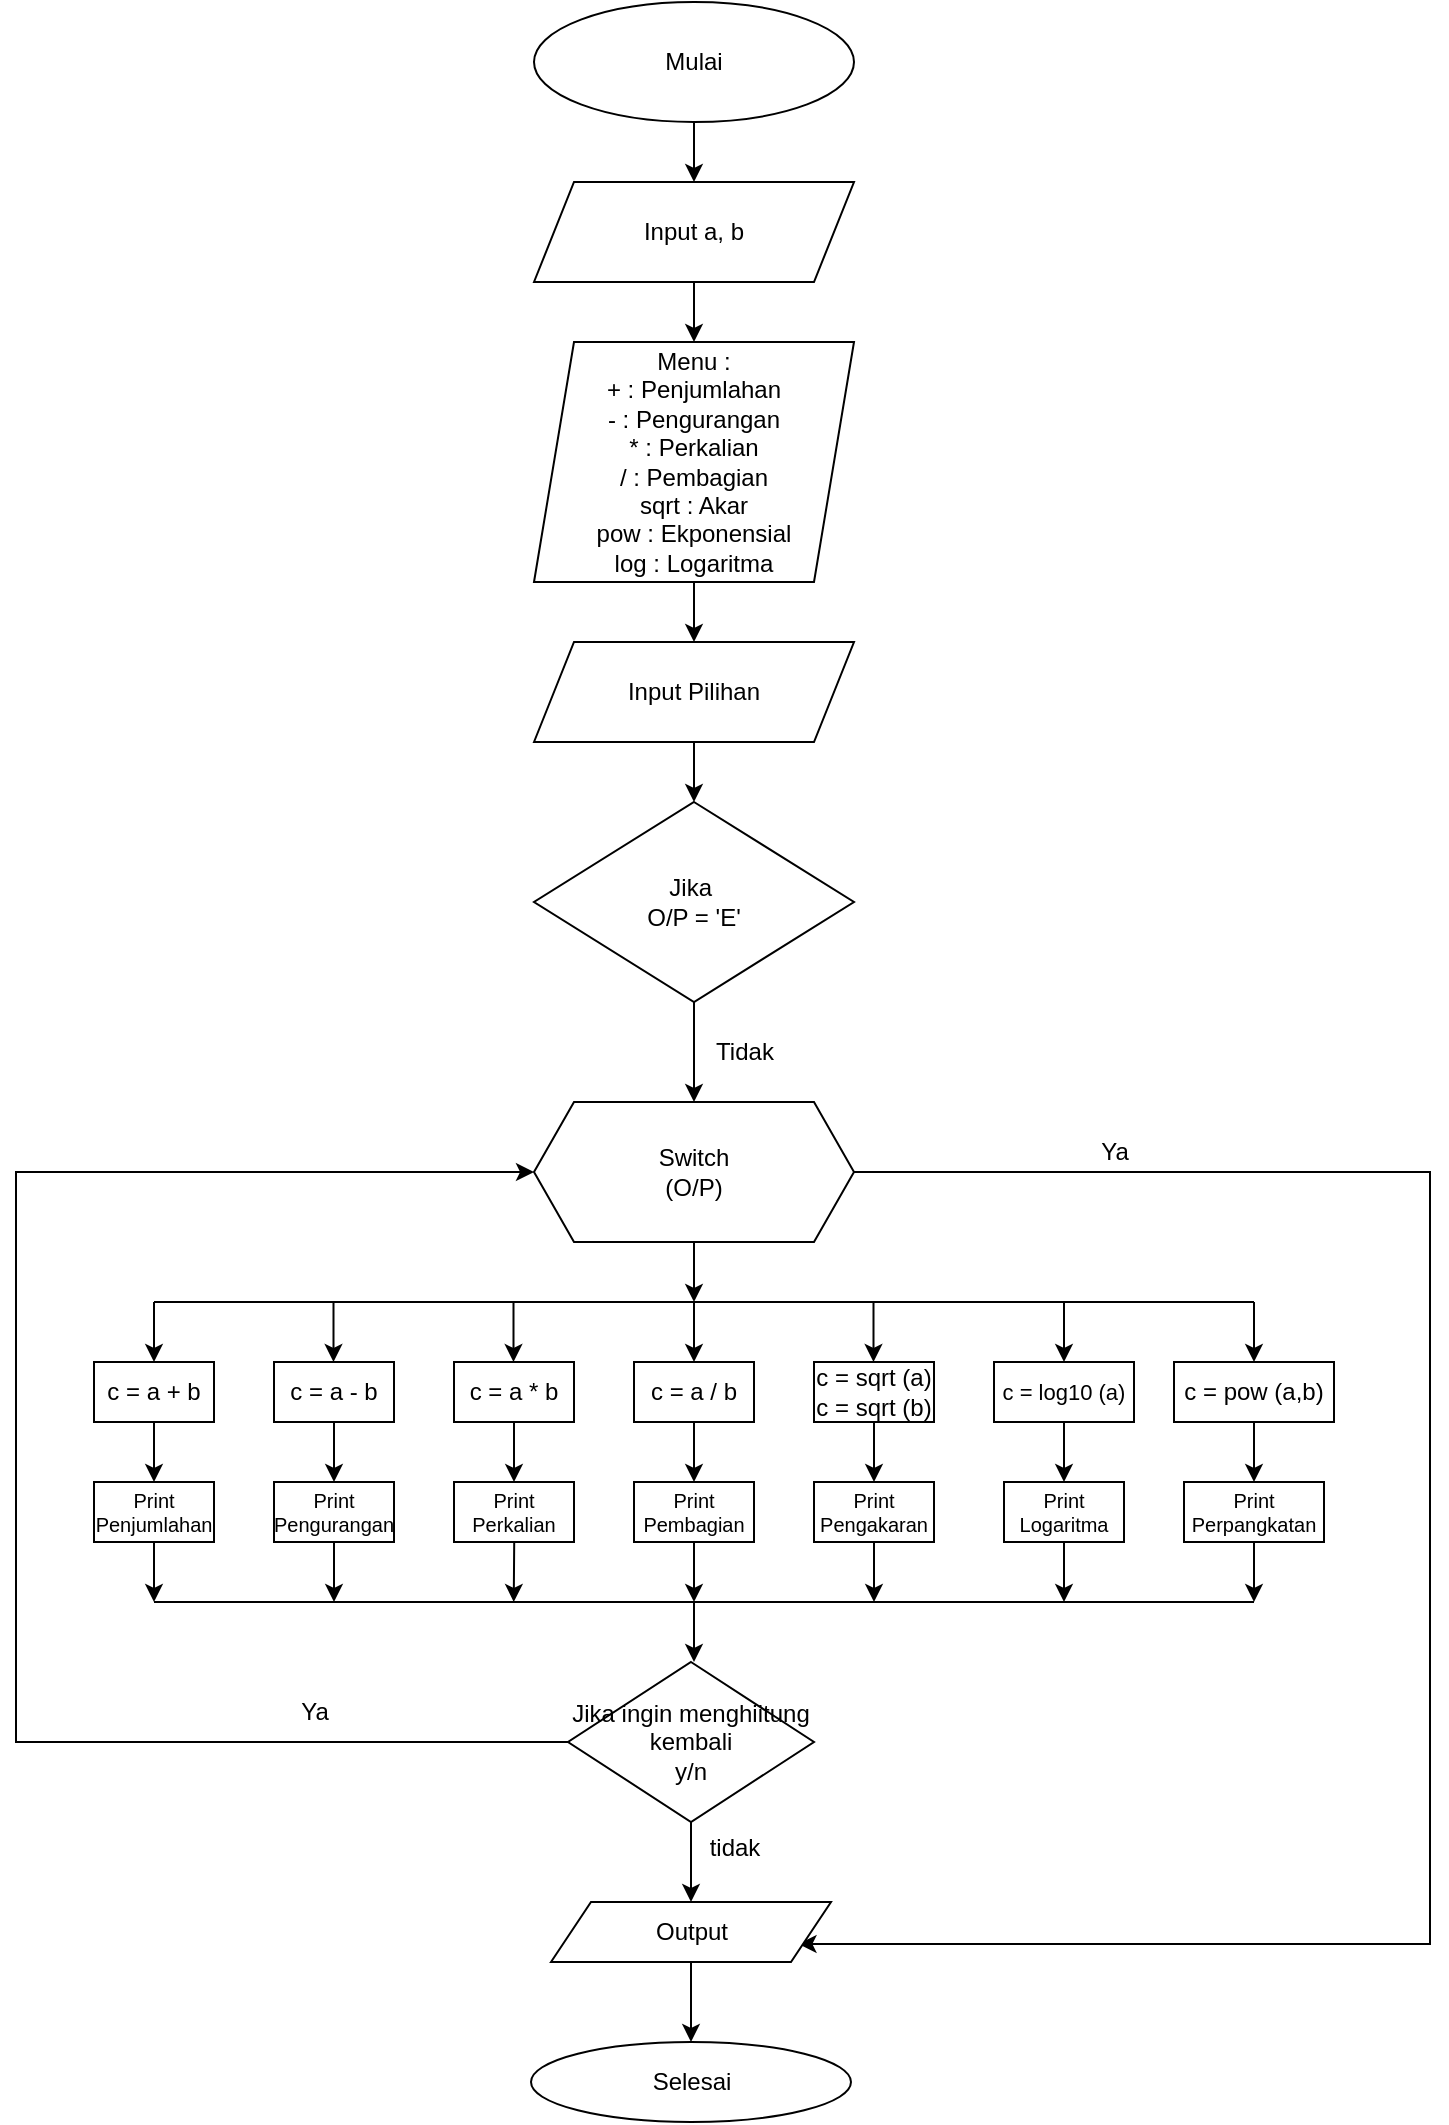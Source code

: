 <mxfile version="24.7.17">
  <diagram id="C5RBs43oDa-KdzZeNtuy" name="Page-1">
    <mxGraphModel dx="786" dy="455" grid="1" gridSize="10" guides="1" tooltips="1" connect="1" arrows="1" fold="1" page="1" pageScale="1" pageWidth="827" pageHeight="1169" math="0" shadow="0">
      <root>
        <mxCell id="WIyWlLk6GJQsqaUBKTNV-0" />
        <mxCell id="WIyWlLk6GJQsqaUBKTNV-1" parent="WIyWlLk6GJQsqaUBKTNV-0" />
        <mxCell id="uZs7k4-zoeYezZEtZpp2-1" value="Mulai" style="ellipse;whiteSpace=wrap;html=1;labelBackgroundColor=none;" parent="WIyWlLk6GJQsqaUBKTNV-1" vertex="1">
          <mxGeometry x="320" y="90" width="160" height="60" as="geometry" />
        </mxCell>
        <mxCell id="uZs7k4-zoeYezZEtZpp2-2" value="" style="endArrow=classic;html=1;rounded=0;exitX=0.5;exitY=1;exitDx=0;exitDy=0;entryX=0.5;entryY=0;entryDx=0;entryDy=0;labelBackgroundColor=none;fontColor=default;" parent="WIyWlLk6GJQsqaUBKTNV-1" source="uZs7k4-zoeYezZEtZpp2-1" target="uZs7k4-zoeYezZEtZpp2-3" edge="1">
          <mxGeometry width="50" height="50" relative="1" as="geometry">
            <mxPoint x="380" y="410" as="sourcePoint" />
            <mxPoint x="360" y="100" as="targetPoint" />
          </mxGeometry>
        </mxCell>
        <mxCell id="uZs7k4-zoeYezZEtZpp2-3" value="Input a, b" style="shape=parallelogram;perimeter=parallelogramPerimeter;whiteSpace=wrap;html=1;fixedSize=1;labelBackgroundColor=none;" parent="WIyWlLk6GJQsqaUBKTNV-1" vertex="1">
          <mxGeometry x="320" y="180" width="160" height="50" as="geometry" />
        </mxCell>
        <mxCell id="uZs7k4-zoeYezZEtZpp2-5" value="" style="endArrow=classic;html=1;rounded=0;exitX=0.5;exitY=1;exitDx=0;exitDy=0;entryX=0.5;entryY=0;entryDx=0;entryDy=0;labelBackgroundColor=none;fontColor=default;" parent="WIyWlLk6GJQsqaUBKTNV-1" source="uZs7k4-zoeYezZEtZpp2-3" target="uZs7k4-zoeYezZEtZpp2-6" edge="1">
          <mxGeometry width="50" height="50" relative="1" as="geometry">
            <mxPoint x="380" y="110" as="sourcePoint" />
            <mxPoint x="360" y="200" as="targetPoint" />
          </mxGeometry>
        </mxCell>
        <mxCell id="uZs7k4-zoeYezZEtZpp2-8" style="edgeStyle=orthogonalEdgeStyle;rounded=0;orthogonalLoop=1;jettySize=auto;html=1;exitX=0.5;exitY=1;exitDx=0;exitDy=0;entryX=0.5;entryY=0;entryDx=0;entryDy=0;labelBackgroundColor=none;fontColor=default;" parent="WIyWlLk6GJQsqaUBKTNV-1" source="uZs7k4-zoeYezZEtZpp2-6" target="uZs7k4-zoeYezZEtZpp2-9" edge="1">
          <mxGeometry relative="1" as="geometry">
            <mxPoint x="360" y="380" as="targetPoint" />
          </mxGeometry>
        </mxCell>
        <mxCell id="uZs7k4-zoeYezZEtZpp2-6" value="Menu :&lt;div&gt;+ : Penjumlahan&lt;/div&gt;&lt;div&gt;- : Pengurangan&lt;/div&gt;&lt;div&gt;* : Perkalian&lt;/div&gt;&lt;div&gt;/ : Pembagian&lt;/div&gt;&lt;div&gt;sqrt : Akar&lt;/div&gt;&lt;div&gt;pow : Ekponensial&lt;/div&gt;&lt;div&gt;log : Logaritma&lt;/div&gt;" style="shape=parallelogram;perimeter=parallelogramPerimeter;whiteSpace=wrap;html=1;fixedSize=1;align=center;labelBackgroundColor=none;" parent="WIyWlLk6GJQsqaUBKTNV-1" vertex="1">
          <mxGeometry x="320" y="260" width="160" height="120" as="geometry" />
        </mxCell>
        <mxCell id="uZs7k4-zoeYezZEtZpp2-11" style="edgeStyle=orthogonalEdgeStyle;rounded=0;orthogonalLoop=1;jettySize=auto;html=1;entryX=0.5;entryY=0;entryDx=0;entryDy=0;labelBackgroundColor=none;fontColor=default;" parent="WIyWlLk6GJQsqaUBKTNV-1" source="uZs7k4-zoeYezZEtZpp2-9" target="uZs7k4-zoeYezZEtZpp2-14" edge="1">
          <mxGeometry relative="1" as="geometry">
            <mxPoint x="360" y="450" as="targetPoint" />
            <Array as="points">
              <mxPoint x="400" y="440" />
              <mxPoint x="400" y="440" />
            </Array>
          </mxGeometry>
        </mxCell>
        <mxCell id="uZs7k4-zoeYezZEtZpp2-9" value="Input Pilihan" style="shape=parallelogram;perimeter=parallelogramPerimeter;whiteSpace=wrap;html=1;fixedSize=1;labelBackgroundColor=none;" parent="WIyWlLk6GJQsqaUBKTNV-1" vertex="1">
          <mxGeometry x="320" y="410" width="160" height="50" as="geometry" />
        </mxCell>
        <mxCell id="uZs7k4-zoeYezZEtZpp2-19" style="edgeStyle=orthogonalEdgeStyle;rounded=0;orthogonalLoop=1;jettySize=auto;html=1;entryX=1;entryY=0.75;entryDx=0;entryDy=0;labelBackgroundColor=none;fontColor=default;exitX=1;exitY=0.5;exitDx=0;exitDy=0;" parent="WIyWlLk6GJQsqaUBKTNV-1" edge="1">
          <mxGeometry relative="1" as="geometry">
            <mxPoint x="452.25" y="1061" as="targetPoint" />
            <mxPoint x="477.75" y="675" as="sourcePoint" />
            <Array as="points">
              <mxPoint x="768" y="675" />
              <mxPoint x="768" y="1061" />
            </Array>
          </mxGeometry>
        </mxCell>
        <mxCell id="WVA-J4DJsALZK4xITIVb-6" style="edgeStyle=orthogonalEdgeStyle;rounded=0;orthogonalLoop=1;jettySize=auto;html=1;entryX=0.5;entryY=0;entryDx=0;entryDy=0;" parent="WIyWlLk6GJQsqaUBKTNV-1" source="uZs7k4-zoeYezZEtZpp2-14" target="uZs7k4-zoeYezZEtZpp2-20" edge="1">
          <mxGeometry relative="1" as="geometry" />
        </mxCell>
        <mxCell id="uZs7k4-zoeYezZEtZpp2-14" value="Jika&amp;nbsp;&lt;div&gt;O/P = &#39;E&#39;&lt;/div&gt;" style="rhombus;whiteSpace=wrap;html=1;labelBackgroundColor=none;" parent="WIyWlLk6GJQsqaUBKTNV-1" vertex="1">
          <mxGeometry x="320" y="490" width="160" height="100" as="geometry" />
        </mxCell>
        <mxCell id="uZs7k4-zoeYezZEtZpp2-22" style="edgeStyle=orthogonalEdgeStyle;rounded=0;orthogonalLoop=1;jettySize=auto;html=1;labelBackgroundColor=none;fontColor=default;" parent="WIyWlLk6GJQsqaUBKTNV-1" source="uZs7k4-zoeYezZEtZpp2-20" edge="1">
          <mxGeometry relative="1" as="geometry">
            <mxPoint x="400" y="740" as="targetPoint" />
            <Array as="points">
              <mxPoint x="400" y="700" />
              <mxPoint x="400" y="700" />
            </Array>
          </mxGeometry>
        </mxCell>
        <mxCell id="uZs7k4-zoeYezZEtZpp2-20" value="Switch&lt;div&gt;(O/P)&lt;/div&gt;" style="shape=hexagon;perimeter=hexagonPerimeter2;whiteSpace=wrap;html=1;fixedSize=1;labelBackgroundColor=none;" parent="WIyWlLk6GJQsqaUBKTNV-1" vertex="1">
          <mxGeometry x="320" y="640" width="160" height="70" as="geometry" />
        </mxCell>
        <mxCell id="uZs7k4-zoeYezZEtZpp2-21" value="Ya" style="text;html=1;align=center;verticalAlign=middle;resizable=0;points=[];autosize=1;strokeColor=none;fillColor=none;labelBackgroundColor=none;" parent="WIyWlLk6GJQsqaUBKTNV-1" vertex="1">
          <mxGeometry x="590" y="650" width="40" height="30" as="geometry" />
        </mxCell>
        <mxCell id="uZs7k4-zoeYezZEtZpp2-23" value="" style="endArrow=none;html=1;rounded=0;labelBackgroundColor=none;fontColor=default;" parent="WIyWlLk6GJQsqaUBKTNV-1" edge="1">
          <mxGeometry width="50" height="50" relative="1" as="geometry">
            <mxPoint x="130" y="740" as="sourcePoint" />
            <mxPoint x="680" y="740" as="targetPoint" />
            <Array as="points">
              <mxPoint x="422.5" y="740" />
            </Array>
          </mxGeometry>
        </mxCell>
        <mxCell id="uZs7k4-zoeYezZEtZpp2-26" style="edgeStyle=orthogonalEdgeStyle;rounded=0;orthogonalLoop=1;jettySize=auto;html=1;labelBackgroundColor=none;fontColor=default;entryX=0.5;entryY=0;entryDx=0;entryDy=0;" parent="WIyWlLk6GJQsqaUBKTNV-1" source="uZs7k4-zoeYezZEtZpp2-25" target="uZs7k4-zoeYezZEtZpp2-27" edge="1">
          <mxGeometry relative="1" as="geometry">
            <mxPoint x="90" y="790" as="targetPoint" />
            <Array as="points">
              <mxPoint x="130" y="790" />
              <mxPoint x="130" y="790" />
            </Array>
          </mxGeometry>
        </mxCell>
        <mxCell id="uZs7k4-zoeYezZEtZpp2-25" value="c = a + b" style="rounded=0;whiteSpace=wrap;html=1;labelBackgroundColor=none;" parent="WIyWlLk6GJQsqaUBKTNV-1" vertex="1">
          <mxGeometry x="100" y="770" width="60" height="30" as="geometry" />
        </mxCell>
        <mxCell id="WVA-J4DJsALZK4xITIVb-22" style="edgeStyle=orthogonalEdgeStyle;rounded=0;orthogonalLoop=1;jettySize=auto;html=1;" parent="WIyWlLk6GJQsqaUBKTNV-1" source="uZs7k4-zoeYezZEtZpp2-27" edge="1">
          <mxGeometry relative="1" as="geometry">
            <mxPoint x="130" y="890" as="targetPoint" />
          </mxGeometry>
        </mxCell>
        <mxCell id="uZs7k4-zoeYezZEtZpp2-27" value="Print Penjumlahan" style="rounded=0;whiteSpace=wrap;html=1;labelBackgroundColor=none;fontSize=10;" parent="WIyWlLk6GJQsqaUBKTNV-1" vertex="1">
          <mxGeometry x="100" y="830" width="60" height="30" as="geometry" />
        </mxCell>
        <mxCell id="uZs7k4-zoeYezZEtZpp2-28" value="" style="endArrow=classic;html=1;rounded=0;labelBackgroundColor=none;fontColor=default;" parent="WIyWlLk6GJQsqaUBKTNV-1" edge="1">
          <mxGeometry width="50" height="50" relative="1" as="geometry">
            <mxPoint x="219.75" y="740" as="sourcePoint" />
            <mxPoint x="219.75" y="770" as="targetPoint" />
            <Array as="points" />
          </mxGeometry>
        </mxCell>
        <mxCell id="uZs7k4-zoeYezZEtZpp2-41" style="edgeStyle=orthogonalEdgeStyle;rounded=0;orthogonalLoop=1;jettySize=auto;html=1;labelBackgroundColor=none;fontColor=default;entryX=0.5;entryY=0;entryDx=0;entryDy=0;" parent="WIyWlLk6GJQsqaUBKTNV-1" source="uZs7k4-zoeYezZEtZpp2-29" target="uZs7k4-zoeYezZEtZpp2-31" edge="1">
          <mxGeometry relative="1" as="geometry">
            <mxPoint x="190" y="790" as="targetPoint" />
            <Array as="points" />
          </mxGeometry>
        </mxCell>
        <mxCell id="uZs7k4-zoeYezZEtZpp2-29" value="c = a - b" style="rounded=0;whiteSpace=wrap;html=1;labelBackgroundColor=none;" parent="WIyWlLk6GJQsqaUBKTNV-1" vertex="1">
          <mxGeometry x="190" y="770" width="60" height="30" as="geometry" />
        </mxCell>
        <mxCell id="uZs7k4-zoeYezZEtZpp2-63" style="edgeStyle=orthogonalEdgeStyle;rounded=0;orthogonalLoop=1;jettySize=auto;html=1;labelBackgroundColor=none;fontColor=default;" parent="WIyWlLk6GJQsqaUBKTNV-1" source="uZs7k4-zoeYezZEtZpp2-31" edge="1">
          <mxGeometry relative="1" as="geometry">
            <mxPoint x="220" y="890" as="targetPoint" />
            <Array as="points">
              <mxPoint x="220" y="890" />
            </Array>
          </mxGeometry>
        </mxCell>
        <mxCell id="uZs7k4-zoeYezZEtZpp2-31" value="Print Pengurangan" style="rounded=0;whiteSpace=wrap;html=1;labelBackgroundColor=none;fontSize=10;" parent="WIyWlLk6GJQsqaUBKTNV-1" vertex="1">
          <mxGeometry x="190" y="830" width="60" height="30" as="geometry" />
        </mxCell>
        <mxCell id="uZs7k4-zoeYezZEtZpp2-64" style="edgeStyle=orthogonalEdgeStyle;rounded=0;orthogonalLoop=1;jettySize=auto;html=1;labelBackgroundColor=none;fontColor=default;" parent="WIyWlLk6GJQsqaUBKTNV-1" edge="1">
          <mxGeometry relative="1" as="geometry">
            <mxPoint x="309.87" y="890" as="targetPoint" />
            <mxPoint x="309.62" y="830" as="sourcePoint" />
          </mxGeometry>
        </mxCell>
        <mxCell id="uZs7k4-zoeYezZEtZpp2-33" value="Print Perkalian" style="rounded=0;whiteSpace=wrap;html=1;labelBackgroundColor=none;fontSize=10;" parent="WIyWlLk6GJQsqaUBKTNV-1" vertex="1">
          <mxGeometry x="280" y="830" width="60" height="30" as="geometry" />
        </mxCell>
        <mxCell id="WVA-J4DJsALZK4xITIVb-19" style="edgeStyle=orthogonalEdgeStyle;rounded=0;orthogonalLoop=1;jettySize=auto;html=1;" parent="WIyWlLk6GJQsqaUBKTNV-1" source="uZs7k4-zoeYezZEtZpp2-34" edge="1">
          <mxGeometry relative="1" as="geometry">
            <mxPoint x="400" y="890" as="targetPoint" />
          </mxGeometry>
        </mxCell>
        <mxCell id="uZs7k4-zoeYezZEtZpp2-34" value="Print Pembagian" style="rounded=0;whiteSpace=wrap;html=1;labelBackgroundColor=none;fontSize=10;" parent="WIyWlLk6GJQsqaUBKTNV-1" vertex="1">
          <mxGeometry x="370" y="830" width="60" height="30" as="geometry" />
        </mxCell>
        <mxCell id="uZs7k4-zoeYezZEtZpp2-68" style="edgeStyle=orthogonalEdgeStyle;rounded=0;orthogonalLoop=1;jettySize=auto;html=1;labelBackgroundColor=none;fontColor=default;" parent="WIyWlLk6GJQsqaUBKTNV-1" source="uZs7k4-zoeYezZEtZpp2-35" edge="1">
          <mxGeometry relative="1" as="geometry">
            <mxPoint x="490" y="890" as="targetPoint" />
            <Array as="points">
              <mxPoint x="490" y="890" />
            </Array>
          </mxGeometry>
        </mxCell>
        <mxCell id="uZs7k4-zoeYezZEtZpp2-35" value="Print Pengakaran" style="rounded=0;whiteSpace=wrap;html=1;labelBackgroundColor=none;fontSize=10;" parent="WIyWlLk6GJQsqaUBKTNV-1" vertex="1">
          <mxGeometry x="460" y="830" width="60" height="30" as="geometry" />
        </mxCell>
        <mxCell id="nadCc14khtV_Lzon9_Wh-5" style="edgeStyle=orthogonalEdgeStyle;rounded=0;orthogonalLoop=1;jettySize=auto;html=1;" parent="WIyWlLk6GJQsqaUBKTNV-1" source="uZs7k4-zoeYezZEtZpp2-36" edge="1">
          <mxGeometry relative="1" as="geometry">
            <mxPoint x="585" y="890" as="targetPoint" />
          </mxGeometry>
        </mxCell>
        <mxCell id="uZs7k4-zoeYezZEtZpp2-36" value="Print Logaritma" style="rounded=0;whiteSpace=wrap;html=1;labelBackgroundColor=none;fontSize=10;" parent="WIyWlLk6GJQsqaUBKTNV-1" vertex="1">
          <mxGeometry x="555" y="830" width="60" height="30" as="geometry" />
        </mxCell>
        <mxCell id="uZs7k4-zoeYezZEtZpp2-91" style="edgeStyle=orthogonalEdgeStyle;rounded=0;orthogonalLoop=1;jettySize=auto;html=1;entryX=0.5;entryY=0;entryDx=0;entryDy=0;" parent="WIyWlLk6GJQsqaUBKTNV-1" source="uZs7k4-zoeYezZEtZpp2-39" target="uZs7k4-zoeYezZEtZpp2-33" edge="1">
          <mxGeometry relative="1" as="geometry">
            <Array as="points">
              <mxPoint x="310" y="790" />
              <mxPoint x="310" y="790" />
            </Array>
          </mxGeometry>
        </mxCell>
        <mxCell id="uZs7k4-zoeYezZEtZpp2-39" value="c = a * b" style="rounded=0;whiteSpace=wrap;html=1;labelBackgroundColor=none;" parent="WIyWlLk6GJQsqaUBKTNV-1" vertex="1">
          <mxGeometry x="280" y="770" width="60" height="30" as="geometry" />
        </mxCell>
        <mxCell id="uZs7k4-zoeYezZEtZpp2-56" style="edgeStyle=orthogonalEdgeStyle;rounded=0;orthogonalLoop=1;jettySize=auto;html=1;entryX=0.5;entryY=0;entryDx=0;entryDy=0;labelBackgroundColor=none;fontColor=default;" parent="WIyWlLk6GJQsqaUBKTNV-1" source="uZs7k4-zoeYezZEtZpp2-43" target="uZs7k4-zoeYezZEtZpp2-34" edge="1">
          <mxGeometry relative="1" as="geometry" />
        </mxCell>
        <mxCell id="uZs7k4-zoeYezZEtZpp2-43" value="c = a / b" style="rounded=0;whiteSpace=wrap;html=1;labelBackgroundColor=none;" parent="WIyWlLk6GJQsqaUBKTNV-1" vertex="1">
          <mxGeometry x="370" y="770" width="60" height="30" as="geometry" />
        </mxCell>
        <mxCell id="uZs7k4-zoeYezZEtZpp2-57" style="edgeStyle=orthogonalEdgeStyle;rounded=0;orthogonalLoop=1;jettySize=auto;html=1;entryX=0.5;entryY=0;entryDx=0;entryDy=0;labelBackgroundColor=none;fontColor=default;" parent="WIyWlLk6GJQsqaUBKTNV-1" source="uZs7k4-zoeYezZEtZpp2-44" target="uZs7k4-zoeYezZEtZpp2-35" edge="1">
          <mxGeometry relative="1" as="geometry" />
        </mxCell>
        <mxCell id="uZs7k4-zoeYezZEtZpp2-44" value="c = sqrt (a)&lt;div&gt;c = sqrt (b)&lt;/div&gt;" style="rounded=0;whiteSpace=wrap;html=1;labelBackgroundColor=none;" parent="WIyWlLk6GJQsqaUBKTNV-1" vertex="1">
          <mxGeometry x="460" y="770" width="60" height="30" as="geometry" />
        </mxCell>
        <mxCell id="nadCc14khtV_Lzon9_Wh-4" style="edgeStyle=orthogonalEdgeStyle;rounded=0;orthogonalLoop=1;jettySize=auto;html=1;entryX=0.5;entryY=0;entryDx=0;entryDy=0;" parent="WIyWlLk6GJQsqaUBKTNV-1" source="uZs7k4-zoeYezZEtZpp2-45" target="uZs7k4-zoeYezZEtZpp2-36" edge="1">
          <mxGeometry relative="1" as="geometry" />
        </mxCell>
        <mxCell id="uZs7k4-zoeYezZEtZpp2-45" value="c = log10 (a)" style="rounded=0;whiteSpace=wrap;html=1;labelBackgroundColor=none;fontSize=11;" parent="WIyWlLk6GJQsqaUBKTNV-1" vertex="1">
          <mxGeometry x="550" y="770" width="70" height="30" as="geometry" />
        </mxCell>
        <mxCell id="WVA-J4DJsALZK4xITIVb-13" style="edgeStyle=orthogonalEdgeStyle;rounded=0;orthogonalLoop=1;jettySize=auto;html=1;entryX=0.5;entryY=0;entryDx=0;entryDy=0;" parent="WIyWlLk6GJQsqaUBKTNV-1" source="uZs7k4-zoeYezZEtZpp2-46" target="uZs7k4-zoeYezZEtZpp2-47" edge="1">
          <mxGeometry relative="1" as="geometry" />
        </mxCell>
        <mxCell id="uZs7k4-zoeYezZEtZpp2-46" value="c = pow (a,b)" style="rounded=0;whiteSpace=wrap;html=1;labelBackgroundColor=none;" parent="WIyWlLk6GJQsqaUBKTNV-1" vertex="1">
          <mxGeometry x="640" y="770" width="80" height="30" as="geometry" />
        </mxCell>
        <mxCell id="uZs7k4-zoeYezZEtZpp2-70" style="edgeStyle=orthogonalEdgeStyle;rounded=0;orthogonalLoop=1;jettySize=auto;html=1;labelBackgroundColor=none;fontColor=default;" parent="WIyWlLk6GJQsqaUBKTNV-1" source="uZs7k4-zoeYezZEtZpp2-47" edge="1">
          <mxGeometry relative="1" as="geometry">
            <mxPoint x="680" y="890" as="targetPoint" />
            <Array as="points">
              <mxPoint x="680" y="860" />
            </Array>
          </mxGeometry>
        </mxCell>
        <mxCell id="uZs7k4-zoeYezZEtZpp2-47" value="Print Perpangkatan" style="rounded=0;whiteSpace=wrap;html=1;labelBackgroundColor=none;fontSize=10;" parent="WIyWlLk6GJQsqaUBKTNV-1" vertex="1">
          <mxGeometry x="645" y="830" width="70" height="30" as="geometry" />
        </mxCell>
        <mxCell id="uZs7k4-zoeYezZEtZpp2-48" value="" style="endArrow=classic;html=1;rounded=0;labelBackgroundColor=none;fontColor=default;" parent="WIyWlLk6GJQsqaUBKTNV-1" edge="1">
          <mxGeometry width="50" height="50" relative="1" as="geometry">
            <mxPoint x="309.75" y="760" as="sourcePoint" />
            <mxPoint x="309.75" y="770" as="targetPoint" />
            <Array as="points">
              <mxPoint x="309.75" y="740" />
            </Array>
          </mxGeometry>
        </mxCell>
        <mxCell id="uZs7k4-zoeYezZEtZpp2-49" value="" style="endArrow=classic;html=1;rounded=0;labelBackgroundColor=none;fontColor=default;" parent="WIyWlLk6GJQsqaUBKTNV-1" edge="1">
          <mxGeometry width="50" height="50" relative="1" as="geometry">
            <mxPoint x="400" y="760" as="sourcePoint" />
            <mxPoint x="400" y="770" as="targetPoint" />
            <Array as="points">
              <mxPoint x="400" y="740" />
            </Array>
          </mxGeometry>
        </mxCell>
        <mxCell id="uZs7k4-zoeYezZEtZpp2-52" value="" style="endArrow=classic;html=1;rounded=0;labelBackgroundColor=none;fontColor=default;" parent="WIyWlLk6GJQsqaUBKTNV-1" edge="1">
          <mxGeometry width="50" height="50" relative="1" as="geometry">
            <mxPoint x="489.75" y="740" as="sourcePoint" />
            <mxPoint x="489.75" y="770" as="targetPoint" />
            <Array as="points">
              <mxPoint x="489.75" y="740" />
            </Array>
          </mxGeometry>
        </mxCell>
        <mxCell id="uZs7k4-zoeYezZEtZpp2-71" value="" style="endArrow=none;html=1;rounded=0;labelBackgroundColor=none;fontColor=default;" parent="WIyWlLk6GJQsqaUBKTNV-1" edge="1">
          <mxGeometry width="50" height="50" relative="1" as="geometry">
            <mxPoint x="130" y="890" as="sourcePoint" />
            <mxPoint x="680" y="890" as="targetPoint" />
            <Array as="points">
              <mxPoint x="495" y="890" />
            </Array>
          </mxGeometry>
        </mxCell>
        <mxCell id="WVA-J4DJsALZK4xITIVb-4" style="edgeStyle=orthogonalEdgeStyle;rounded=0;orthogonalLoop=1;jettySize=auto;html=1;entryX=0.5;entryY=0;entryDx=0;entryDy=0;" parent="WIyWlLk6GJQsqaUBKTNV-1" source="uZs7k4-zoeYezZEtZpp2-72" target="uZs7k4-zoeYezZEtZpp2-76" edge="1">
          <mxGeometry relative="1" as="geometry" />
        </mxCell>
        <mxCell id="uZs7k4-zoeYezZEtZpp2-72" value="Output" style="shape=parallelogram;perimeter=parallelogramPerimeter;whiteSpace=wrap;html=1;fixedSize=1;labelBackgroundColor=none;" parent="WIyWlLk6GJQsqaUBKTNV-1" vertex="1">
          <mxGeometry x="328.5" y="1040" width="140" height="30" as="geometry" />
        </mxCell>
        <mxCell id="uZs7k4-zoeYezZEtZpp2-74" style="edgeStyle=orthogonalEdgeStyle;rounded=0;orthogonalLoop=1;jettySize=auto;html=1;labelBackgroundColor=none;fontColor=default;" parent="WIyWlLk6GJQsqaUBKTNV-1" edge="1">
          <mxGeometry relative="1" as="geometry">
            <mxPoint x="400" y="920" as="targetPoint" />
            <mxPoint x="400" y="890" as="sourcePoint" />
            <Array as="points">
              <mxPoint x="400" y="920" />
              <mxPoint x="400" y="920" />
            </Array>
          </mxGeometry>
        </mxCell>
        <mxCell id="uZs7k4-zoeYezZEtZpp2-76" value="Selesai" style="ellipse;whiteSpace=wrap;html=1;labelBackgroundColor=none;" parent="WIyWlLk6GJQsqaUBKTNV-1" vertex="1">
          <mxGeometry x="318.5" y="1110" width="160" height="40" as="geometry" />
        </mxCell>
        <mxCell id="WVA-J4DJsALZK4xITIVb-9" value="Tidak" style="text;html=1;align=center;verticalAlign=middle;resizable=0;points=[];autosize=1;strokeColor=none;fillColor=none;" parent="WIyWlLk6GJQsqaUBKTNV-1" vertex="1">
          <mxGeometry x="400" y="600" width="50" height="30" as="geometry" />
        </mxCell>
        <mxCell id="WVA-J4DJsALZK4xITIVb-15" value="" style="endArrow=classic;html=1;rounded=0;entryX=0.5;entryY=0;entryDx=0;entryDy=0;" parent="WIyWlLk6GJQsqaUBKTNV-1" target="uZs7k4-zoeYezZEtZpp2-46" edge="1">
          <mxGeometry width="50" height="50" relative="1" as="geometry">
            <mxPoint x="680" y="740" as="sourcePoint" />
            <mxPoint x="730" y="690" as="targetPoint" />
          </mxGeometry>
        </mxCell>
        <mxCell id="WVA-J4DJsALZK4xITIVb-16" value="" style="endArrow=classic;html=1;rounded=0;entryX=0.5;entryY=0;entryDx=0;entryDy=0;" parent="WIyWlLk6GJQsqaUBKTNV-1" target="uZs7k4-zoeYezZEtZpp2-45" edge="1">
          <mxGeometry width="50" height="50" relative="1" as="geometry">
            <mxPoint x="585" y="740" as="sourcePoint" />
            <mxPoint x="630" y="690" as="targetPoint" />
          </mxGeometry>
        </mxCell>
        <mxCell id="WVA-J4DJsALZK4xITIVb-21" value="" style="endArrow=classic;html=1;rounded=0;entryX=0.5;entryY=0;entryDx=0;entryDy=0;" parent="WIyWlLk6GJQsqaUBKTNV-1" target="uZs7k4-zoeYezZEtZpp2-25" edge="1">
          <mxGeometry width="50" height="50" relative="1" as="geometry">
            <mxPoint x="130" y="740" as="sourcePoint" />
            <mxPoint x="170" y="690" as="targetPoint" />
          </mxGeometry>
        </mxCell>
        <mxCell id="ABfFaqTmnAIXufkjHRF4-12" style="edgeStyle=orthogonalEdgeStyle;rounded=0;orthogonalLoop=1;jettySize=auto;html=1;exitX=0.5;exitY=1;exitDx=0;exitDy=0;entryX=0.5;entryY=0;entryDx=0;entryDy=0;" edge="1" parent="WIyWlLk6GJQsqaUBKTNV-1" source="ABfFaqTmnAIXufkjHRF4-0" target="uZs7k4-zoeYezZEtZpp2-72">
          <mxGeometry relative="1" as="geometry">
            <mxPoint x="402" y="1010" as="targetPoint" />
          </mxGeometry>
        </mxCell>
        <mxCell id="ABfFaqTmnAIXufkjHRF4-15" style="edgeStyle=orthogonalEdgeStyle;rounded=0;orthogonalLoop=1;jettySize=auto;html=1;entryX=0;entryY=0.5;entryDx=0;entryDy=0;" edge="1" parent="WIyWlLk6GJQsqaUBKTNV-1" source="ABfFaqTmnAIXufkjHRF4-0" target="uZs7k4-zoeYezZEtZpp2-20">
          <mxGeometry relative="1" as="geometry">
            <mxPoint x="300" y="670" as="targetPoint" />
            <Array as="points">
              <mxPoint x="61" y="960" />
              <mxPoint x="61" y="675" />
            </Array>
          </mxGeometry>
        </mxCell>
        <mxCell id="ABfFaqTmnAIXufkjHRF4-0" value="Jika ingin menghiitung kembali&lt;div&gt;y/n&lt;/div&gt;" style="rhombus;whiteSpace=wrap;html=1;labelBackgroundColor=none;" vertex="1" parent="WIyWlLk6GJQsqaUBKTNV-1">
          <mxGeometry x="337" y="920" width="123" height="80" as="geometry" />
        </mxCell>
        <mxCell id="ABfFaqTmnAIXufkjHRF4-13" value="tidak" style="text;html=1;align=center;verticalAlign=middle;resizable=0;points=[];autosize=1;strokeColor=none;fillColor=none;" vertex="1" parent="WIyWlLk6GJQsqaUBKTNV-1">
          <mxGeometry x="395" y="998" width="50" height="30" as="geometry" />
        </mxCell>
        <mxCell id="ABfFaqTmnAIXufkjHRF4-16" value="Ya" style="text;html=1;align=center;verticalAlign=middle;resizable=0;points=[];autosize=1;strokeColor=none;fillColor=none;" vertex="1" parent="WIyWlLk6GJQsqaUBKTNV-1">
          <mxGeometry x="190" y="930" width="40" height="30" as="geometry" />
        </mxCell>
      </root>
    </mxGraphModel>
  </diagram>
</mxfile>
